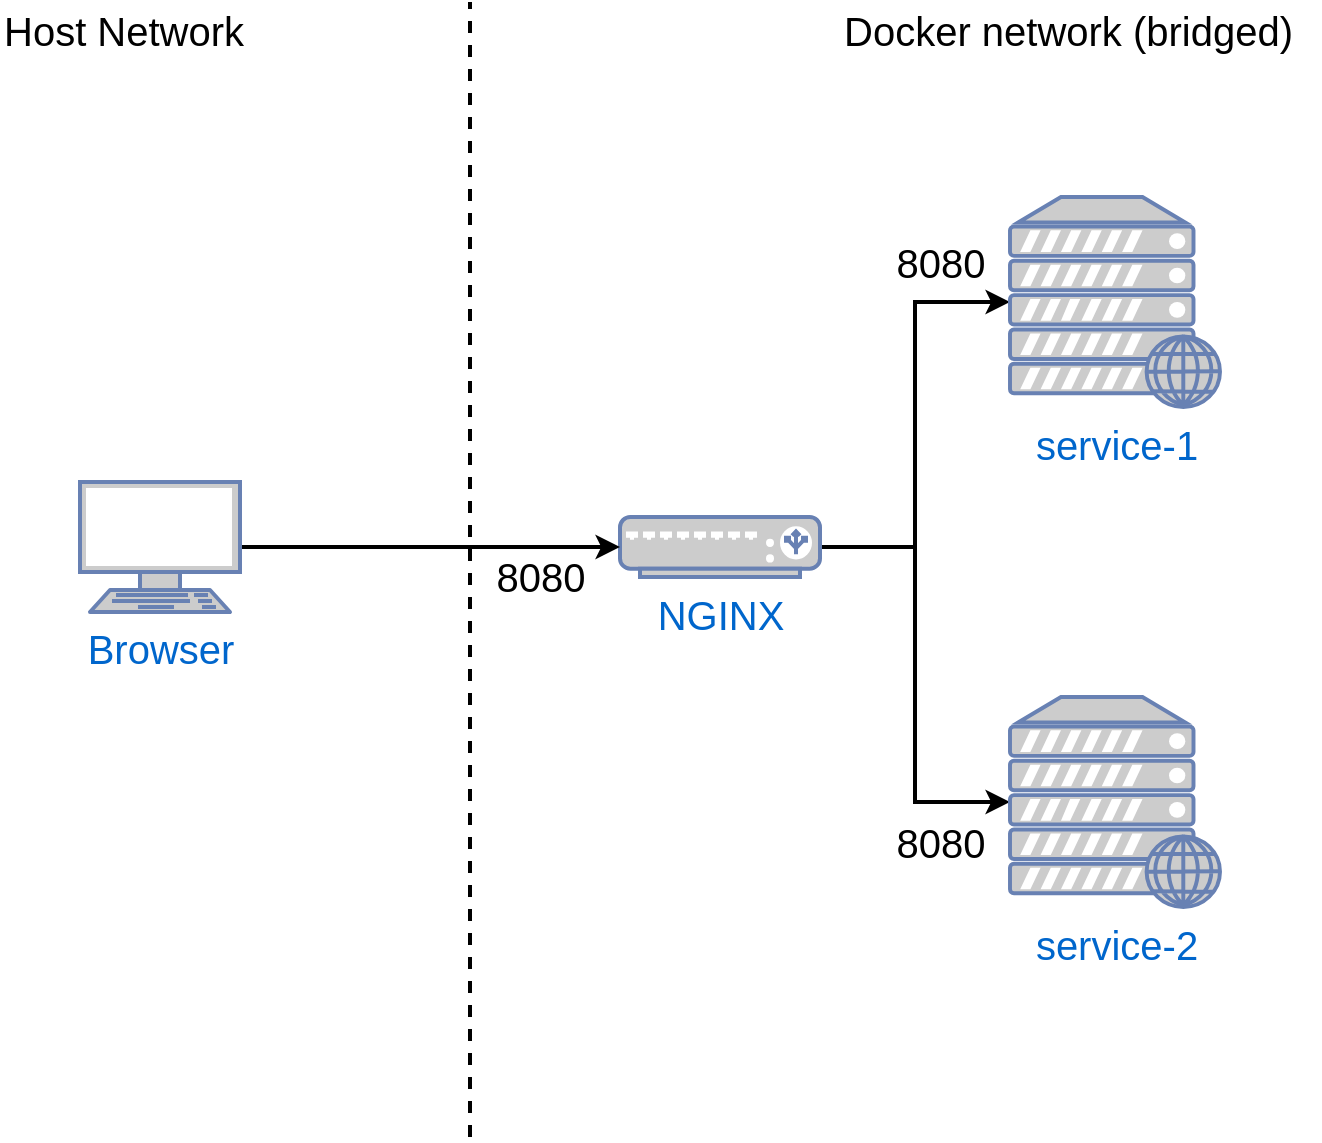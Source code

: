 <mxfile version="10.6.0" type="device"><diagram id="359iQsBKfDbzlcb_24aE" name="Page-1"><mxGraphModel dx="1007" dy="850" grid="1" gridSize="10" guides="1" tooltips="1" connect="1" arrows="1" fold="1" page="1" pageScale="1" pageWidth="850" pageHeight="1100" math="0" shadow="0"><root><mxCell id="0"/><mxCell id="1" parent="0"/><mxCell id="XhOWFYwQdvadgGM3RXLz-8" style="edgeStyle=orthogonalEdgeStyle;rounded=0;orthogonalLoop=1;jettySize=auto;html=1;exitX=1;exitY=0.5;exitDx=0;exitDy=0;exitPerimeter=0;entryX=0;entryY=0.5;entryDx=0;entryDy=0;entryPerimeter=0;fontSize=20;strokeWidth=2;" edge="1" parent="1" source="XhOWFYwQdvadgGM3RXLz-2" target="XhOWFYwQdvadgGM3RXLz-4"><mxGeometry relative="1" as="geometry"/></mxCell><mxCell id="XhOWFYwQdvadgGM3RXLz-16" value="8080" style="text;html=1;resizable=0;points=[];align=center;verticalAlign=middle;labelBackgroundColor=#ffffff;fontSize=20;" vertex="1" connectable="0" parent="XhOWFYwQdvadgGM3RXLz-8"><mxGeometry x="0.633" y="3" relative="1" as="geometry"><mxPoint x="5" y="-17" as="offset"/></mxGeometry></mxCell><mxCell id="XhOWFYwQdvadgGM3RXLz-9" style="edgeStyle=orthogonalEdgeStyle;rounded=0;orthogonalLoop=1;jettySize=auto;html=1;exitX=1;exitY=0.5;exitDx=0;exitDy=0;exitPerimeter=0;entryX=0;entryY=0.5;entryDx=0;entryDy=0;entryPerimeter=0;fontSize=20;strokeWidth=2;" edge="1" parent="1" source="XhOWFYwQdvadgGM3RXLz-2" target="XhOWFYwQdvadgGM3RXLz-3"><mxGeometry relative="1" as="geometry"/></mxCell><mxCell id="XhOWFYwQdvadgGM3RXLz-17" value="8080" style="text;html=1;resizable=0;points=[];align=center;verticalAlign=middle;labelBackgroundColor=#ffffff;fontSize=20;" vertex="1" connectable="0" parent="XhOWFYwQdvadgGM3RXLz-9"><mxGeometry x="0.631" relative="1" as="geometry"><mxPoint x="6" y="20" as="offset"/></mxGeometry></mxCell><mxCell id="XhOWFYwQdvadgGM3RXLz-2" value="NGINX" style="fontColor=#0066CC;verticalAlign=top;verticalLabelPosition=bottom;labelPosition=center;align=center;html=1;outlineConnect=0;fillColor=#CCCCCC;strokeColor=#6881B3;gradientColor=none;gradientDirection=north;strokeWidth=2;shape=mxgraph.networks.load_balancer;fontSize=20;" vertex="1" parent="1"><mxGeometry x="370" y="307.5" width="100" height="30" as="geometry"/></mxCell><mxCell id="XhOWFYwQdvadgGM3RXLz-3" value="service-2" style="fontColor=#0066CC;verticalAlign=top;verticalLabelPosition=bottom;labelPosition=center;align=center;html=1;outlineConnect=0;fillColor=#CCCCCC;strokeColor=#6881B3;gradientColor=none;gradientDirection=north;strokeWidth=2;shape=mxgraph.networks.web_server;fontSize=20;" vertex="1" parent="1"><mxGeometry x="565" y="397.5" width="105" height="105" as="geometry"/></mxCell><mxCell id="XhOWFYwQdvadgGM3RXLz-4" value="service-1" style="fontColor=#0066CC;verticalAlign=top;verticalLabelPosition=bottom;labelPosition=center;align=center;html=1;outlineConnect=0;fillColor=#CCCCCC;strokeColor=#6881B3;gradientColor=none;gradientDirection=north;strokeWidth=2;shape=mxgraph.networks.web_server;fontSize=20;" vertex="1" parent="1"><mxGeometry x="565" y="147.5" width="105" height="105" as="geometry"/></mxCell><mxCell id="XhOWFYwQdvadgGM3RXLz-7" value="Docker network (bridged)" style="text;html=1;resizable=0;points=[];autosize=1;align=left;verticalAlign=top;spacingTop=-4;fontSize=20;" vertex="1" parent="1"><mxGeometry x="480" y="50" width="240" height="30" as="geometry"/></mxCell><mxCell id="XhOWFYwQdvadgGM3RXLz-11" value="" style="endArrow=none;dashed=1;html=1;strokeWidth=2;fontSize=20;" edge="1" parent="1"><mxGeometry width="50" height="50" relative="1" as="geometry"><mxPoint x="295" y="617.5" as="sourcePoint"/><mxPoint x="295" y="50" as="targetPoint"/></mxGeometry></mxCell><mxCell id="XhOWFYwQdvadgGM3RXLz-12" value="Host Network" style="text;html=1;resizable=0;points=[];autosize=1;align=left;verticalAlign=top;spacingTop=-4;fontSize=20;" vertex="1" parent="1"><mxGeometry x="60" y="50" width="140" height="30" as="geometry"/></mxCell><mxCell id="XhOWFYwQdvadgGM3RXLz-14" style="edgeStyle=orthogonalEdgeStyle;rounded=0;orthogonalLoop=1;jettySize=auto;html=1;exitX=1;exitY=0.5;exitDx=0;exitDy=0;exitPerimeter=0;entryX=0;entryY=0.5;entryDx=0;entryDy=0;entryPerimeter=0;strokeWidth=2;fontSize=20;" edge="1" parent="1" source="XhOWFYwQdvadgGM3RXLz-13" target="XhOWFYwQdvadgGM3RXLz-2"><mxGeometry relative="1" as="geometry"/></mxCell><mxCell id="XhOWFYwQdvadgGM3RXLz-15" value="8080" style="text;html=1;resizable=0;points=[];align=center;verticalAlign=middle;labelBackgroundColor=#ffffff;fontSize=20;" vertex="1" connectable="0" parent="XhOWFYwQdvadgGM3RXLz-14"><mxGeometry x="0.642" y="4" relative="1" as="geometry"><mxPoint x="-6" y="18.5" as="offset"/></mxGeometry></mxCell><mxCell id="XhOWFYwQdvadgGM3RXLz-13" value="&lt;font style=&quot;font-size: 20px&quot;&gt;Browser&lt;/font&gt;" style="fontColor=#0066CC;verticalAlign=top;verticalLabelPosition=bottom;labelPosition=center;align=center;html=1;outlineConnect=0;fillColor=#CCCCCC;strokeColor=#6881B3;gradientColor=none;gradientDirection=north;strokeWidth=2;shape=mxgraph.networks.terminal;" vertex="1" parent="1"><mxGeometry x="100" y="290" width="80" height="65" as="geometry"/></mxCell></root></mxGraphModel></diagram></mxfile>